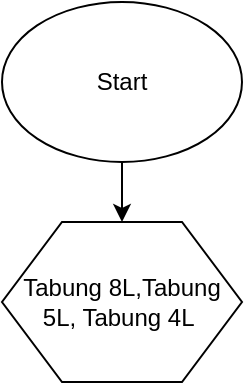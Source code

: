 <mxfile version="12.1.3" type="github" pages="1">
  <diagram id="6a731a19-8d31-9384-78a2-239565b7b9f0" name="Page-1">
    <mxGraphModel dx="712" dy="365" grid="1" gridSize="10" guides="1" tooltips="1" connect="1" arrows="1" fold="1" page="1" pageScale="1" pageWidth="1169" pageHeight="827" background="#ffffff" math="0" shadow="0">
      <root>
        <mxCell id="0"/>
        <mxCell id="1" parent="0"/>
        <mxCell id="u3Y4FCzPSA5oBFftIpU5-57" value="" style="edgeStyle=orthogonalEdgeStyle;rounded=0;orthogonalLoop=1;jettySize=auto;html=1;" edge="1" parent="1" source="u3Y4FCzPSA5oBFftIpU5-55" target="u3Y4FCzPSA5oBFftIpU5-56">
          <mxGeometry relative="1" as="geometry"/>
        </mxCell>
        <mxCell id="u3Y4FCzPSA5oBFftIpU5-55" value="Start" style="ellipse;whiteSpace=wrap;html=1;" vertex="1" parent="1">
          <mxGeometry x="130" y="40" width="120" height="80" as="geometry"/>
        </mxCell>
        <mxCell id="u3Y4FCzPSA5oBFftIpU5-56" value="Tabung 8L,Tabung 5L, Tabung 4L&amp;nbsp;" style="shape=hexagon;perimeter=hexagonPerimeter2;whiteSpace=wrap;html=1;" vertex="1" parent="1">
          <mxGeometry x="130" y="150" width="120" height="80" as="geometry"/>
        </mxCell>
      </root>
    </mxGraphModel>
  </diagram>
</mxfile>
